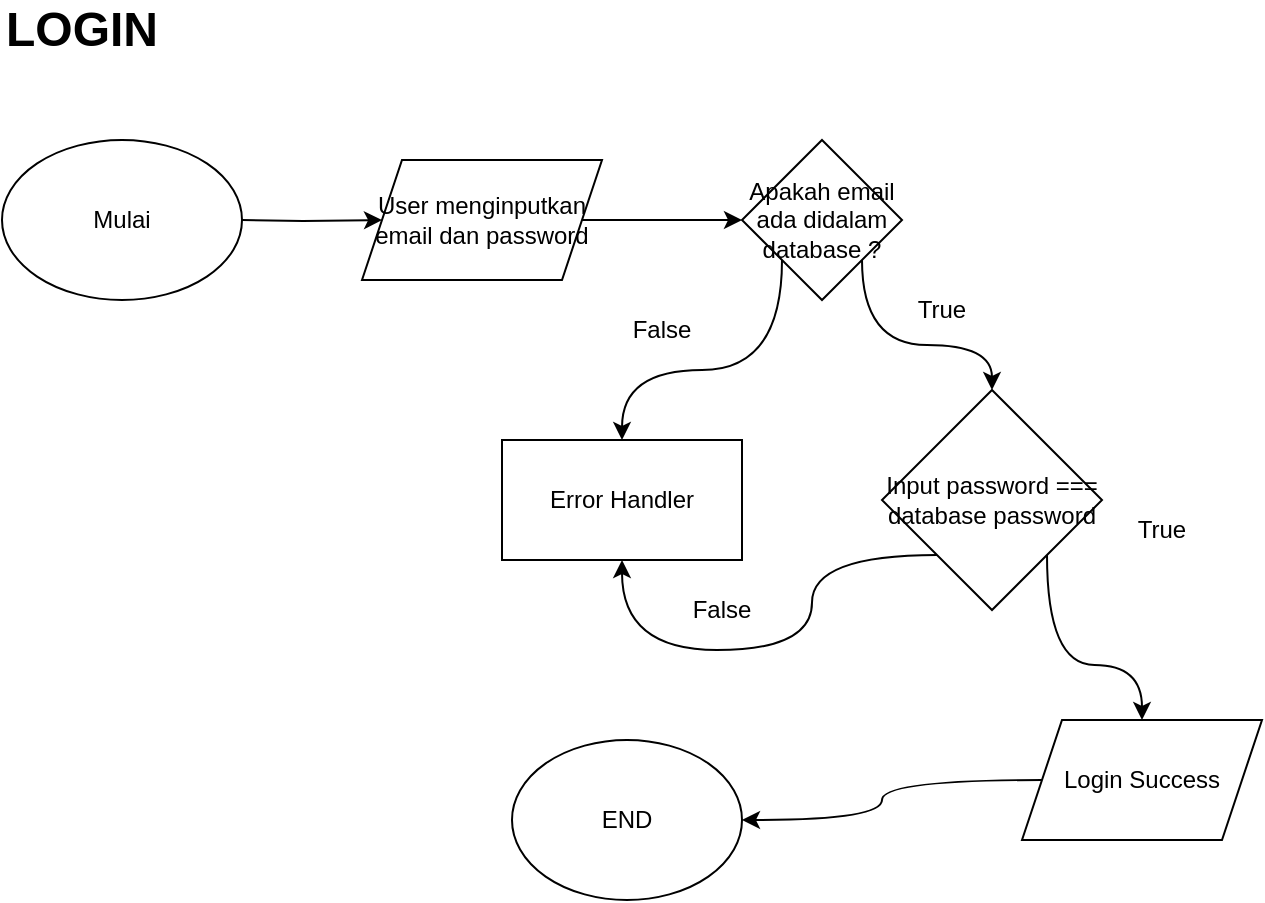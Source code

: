 <mxfile version="21.2.3" type="device" pages="2">
  <diagram name="LOGIN" id="iP0i_BZvKeixcQ88CIgJ">
    <mxGraphModel dx="1050" dy="541" grid="1" gridSize="10" guides="1" tooltips="1" connect="1" arrows="1" fold="1" page="1" pageScale="1" pageWidth="850" pageHeight="1100" math="0" shadow="0">
      <root>
        <mxCell id="0" />
        <mxCell id="1" parent="0" />
        <mxCell id="y9lc6isI2O-xnsn2nCow-3" style="edgeStyle=orthogonalEdgeStyle;rounded=0;orthogonalLoop=1;jettySize=auto;html=1;exitX=1;exitY=0.5;exitDx=0;exitDy=0;entryX=0;entryY=0.5;entryDx=0;entryDy=0;" edge="1" parent="1" target="y9lc6isI2O-xnsn2nCow-2">
          <mxGeometry relative="1" as="geometry">
            <mxPoint x="180" y="160" as="sourcePoint" />
          </mxGeometry>
        </mxCell>
        <mxCell id="y9lc6isI2O-xnsn2nCow-7" style="edgeStyle=orthogonalEdgeStyle;rounded=0;orthogonalLoop=1;jettySize=auto;html=1;exitX=1;exitY=0.5;exitDx=0;exitDy=0;entryX=0;entryY=0.5;entryDx=0;entryDy=0;" edge="1" parent="1" source="y9lc6isI2O-xnsn2nCow-2">
          <mxGeometry relative="1" as="geometry">
            <mxPoint x="430" y="160" as="targetPoint" />
          </mxGeometry>
        </mxCell>
        <mxCell id="y9lc6isI2O-xnsn2nCow-2" value="User menginputkan email dan password" style="shape=parallelogram;perimeter=parallelogramPerimeter;whiteSpace=wrap;html=1;fixedSize=1;" vertex="1" parent="1">
          <mxGeometry x="240" y="130" width="120" height="60" as="geometry" />
        </mxCell>
        <mxCell id="y9lc6isI2O-xnsn2nCow-4" value="Mulai" style="ellipse;whiteSpace=wrap;html=1;" vertex="1" parent="1">
          <mxGeometry x="60" y="120" width="120" height="80" as="geometry" />
        </mxCell>
        <mxCell id="y9lc6isI2O-xnsn2nCow-14" style="edgeStyle=orthogonalEdgeStyle;curved=1;rounded=0;orthogonalLoop=1;jettySize=auto;html=1;exitX=0;exitY=1;exitDx=0;exitDy=0;entryX=0.5;entryY=0;entryDx=0;entryDy=0;" edge="1" parent="1" source="y9lc6isI2O-xnsn2nCow-8" target="y9lc6isI2O-xnsn2nCow-9">
          <mxGeometry relative="1" as="geometry" />
        </mxCell>
        <mxCell id="y9lc6isI2O-xnsn2nCow-18" style="edgeStyle=orthogonalEdgeStyle;curved=1;rounded=0;orthogonalLoop=1;jettySize=auto;html=1;exitX=1;exitY=1;exitDx=0;exitDy=0;entryX=0.5;entryY=0;entryDx=0;entryDy=0;" edge="1" parent="1" source="y9lc6isI2O-xnsn2nCow-8" target="y9lc6isI2O-xnsn2nCow-17">
          <mxGeometry relative="1" as="geometry" />
        </mxCell>
        <mxCell id="y9lc6isI2O-xnsn2nCow-8" value="Apakah email ada didalam database ?" style="rhombus;whiteSpace=wrap;html=1;" vertex="1" parent="1">
          <mxGeometry x="430" y="120" width="80" height="80" as="geometry" />
        </mxCell>
        <mxCell id="y9lc6isI2O-xnsn2nCow-9" value="Error Handler" style="rounded=0;whiteSpace=wrap;html=1;" vertex="1" parent="1">
          <mxGeometry x="310" y="270" width="120" height="60" as="geometry" />
        </mxCell>
        <mxCell id="y9lc6isI2O-xnsn2nCow-19" style="edgeStyle=orthogonalEdgeStyle;curved=1;rounded=0;orthogonalLoop=1;jettySize=auto;html=1;exitX=0;exitY=1;exitDx=0;exitDy=0;entryX=0.5;entryY=1;entryDx=0;entryDy=0;" edge="1" parent="1" source="y9lc6isI2O-xnsn2nCow-17" target="y9lc6isI2O-xnsn2nCow-9">
          <mxGeometry relative="1" as="geometry" />
        </mxCell>
        <mxCell id="3c55GSA1aJmb3AAB481H-5" style="edgeStyle=orthogonalEdgeStyle;curved=1;rounded=0;orthogonalLoop=1;jettySize=auto;html=1;exitX=1;exitY=1;exitDx=0;exitDy=0;entryX=0.5;entryY=0;entryDx=0;entryDy=0;" edge="1" parent="1" source="y9lc6isI2O-xnsn2nCow-17" target="y9lc6isI2O-xnsn2nCow-20">
          <mxGeometry relative="1" as="geometry" />
        </mxCell>
        <mxCell id="y9lc6isI2O-xnsn2nCow-17" value="Input password === database password" style="rhombus;whiteSpace=wrap;html=1;" vertex="1" parent="1">
          <mxGeometry x="500" y="245" width="110" height="110" as="geometry" />
        </mxCell>
        <mxCell id="3c55GSA1aJmb3AAB481H-6" style="edgeStyle=orthogonalEdgeStyle;curved=1;rounded=0;orthogonalLoop=1;jettySize=auto;html=1;exitX=0;exitY=0.5;exitDx=0;exitDy=0;entryX=1;entryY=0.5;entryDx=0;entryDy=0;" edge="1" parent="1" source="y9lc6isI2O-xnsn2nCow-20" target="3c55GSA1aJmb3AAB481H-3">
          <mxGeometry relative="1" as="geometry" />
        </mxCell>
        <mxCell id="y9lc6isI2O-xnsn2nCow-20" value="Login Success" style="shape=parallelogram;perimeter=parallelogramPerimeter;whiteSpace=wrap;html=1;fixedSize=1;" vertex="1" parent="1">
          <mxGeometry x="570" y="410" width="120" height="60" as="geometry" />
        </mxCell>
        <mxCell id="y9lc6isI2O-xnsn2nCow-22" value="False" style="text;html=1;strokeColor=none;fillColor=none;align=center;verticalAlign=middle;whiteSpace=wrap;rounded=0;" vertex="1" parent="1">
          <mxGeometry x="390" y="340" width="60" height="30" as="geometry" />
        </mxCell>
        <mxCell id="y9lc6isI2O-xnsn2nCow-23" value="True" style="text;html=1;strokeColor=none;fillColor=none;align=center;verticalAlign=middle;whiteSpace=wrap;rounded=0;" vertex="1" parent="1">
          <mxGeometry x="500" y="190" width="60" height="30" as="geometry" />
        </mxCell>
        <mxCell id="y9lc6isI2O-xnsn2nCow-24" value="False" style="text;html=1;strokeColor=none;fillColor=none;align=center;verticalAlign=middle;whiteSpace=wrap;rounded=0;" vertex="1" parent="1">
          <mxGeometry x="360" y="200" width="60" height="30" as="geometry" />
        </mxCell>
        <mxCell id="y9lc6isI2O-xnsn2nCow-25" value="True" style="text;html=1;strokeColor=none;fillColor=none;align=center;verticalAlign=middle;whiteSpace=wrap;rounded=0;" vertex="1" parent="1">
          <mxGeometry x="610" y="300" width="60" height="30" as="geometry" />
        </mxCell>
        <mxCell id="y9lc6isI2O-xnsn2nCow-26" value="&lt;font style=&quot;font-size: 24px;&quot;&gt;&lt;b&gt;LOGIN&lt;/b&gt;&lt;/font&gt;" style="text;html=1;strokeColor=none;fillColor=none;align=center;verticalAlign=middle;whiteSpace=wrap;rounded=0;" vertex="1" parent="1">
          <mxGeometry x="70" y="50" width="60" height="30" as="geometry" />
        </mxCell>
        <mxCell id="3c55GSA1aJmb3AAB481H-3" value="END" style="ellipse;whiteSpace=wrap;html=1;" vertex="1" parent="1">
          <mxGeometry x="315" y="420" width="115" height="80" as="geometry" />
        </mxCell>
      </root>
    </mxGraphModel>
  </diagram>
  <diagram id="ALrmC7CvWXe1kfdEyK2u" name="REGISTER">
    <mxGraphModel dx="1050" dy="541" grid="1" gridSize="10" guides="1" tooltips="1" connect="1" arrows="1" fold="1" page="1" pageScale="1" pageWidth="850" pageHeight="1100" math="0" shadow="0">
      <root>
        <mxCell id="0" />
        <mxCell id="1" parent="0" />
        <mxCell id="QQAZs2RxVz6US607x1b8-3" style="edgeStyle=orthogonalEdgeStyle;curved=1;rounded=0;orthogonalLoop=1;jettySize=auto;html=1;exitX=1;exitY=0.5;exitDx=0;exitDy=0;entryX=0;entryY=0.5;entryDx=0;entryDy=0;" edge="1" parent="1" source="zG5GnE8sxm_xd77nCRcg-2" target="QQAZs2RxVz6US607x1b8-2">
          <mxGeometry relative="1" as="geometry" />
        </mxCell>
        <mxCell id="zG5GnE8sxm_xd77nCRcg-2" value="Mulai" style="ellipse;whiteSpace=wrap;html=1;" vertex="1" parent="1">
          <mxGeometry x="50" y="120" width="120" height="80" as="geometry" />
        </mxCell>
        <mxCell id="QQAZs2RxVz6US607x1b8-1" value="&lt;b&gt;&lt;font style=&quot;font-size: 24px;&quot;&gt;REGISTER&lt;/font&gt;&lt;/b&gt;" style="text;html=1;strokeColor=none;fillColor=none;align=center;verticalAlign=middle;whiteSpace=wrap;rounded=0;" vertex="1" parent="1">
          <mxGeometry x="80" y="50" width="60" height="30" as="geometry" />
        </mxCell>
        <mxCell id="QQAZs2RxVz6US607x1b8-5" style="edgeStyle=orthogonalEdgeStyle;curved=1;rounded=0;orthogonalLoop=1;jettySize=auto;html=1;exitX=1;exitY=0.5;exitDx=0;exitDy=0;entryX=0;entryY=0.5;entryDx=0;entryDy=0;" edge="1" parent="1" source="QQAZs2RxVz6US607x1b8-2" target="QQAZs2RxVz6US607x1b8-4">
          <mxGeometry relative="1" as="geometry" />
        </mxCell>
        <mxCell id="QQAZs2RxVz6US607x1b8-2" value="User menginputkan email dan password" style="shape=parallelogram;perimeter=parallelogramPerimeter;whiteSpace=wrap;html=1;fixedSize=1;" vertex="1" parent="1">
          <mxGeometry x="240" y="130" width="120" height="60" as="geometry" />
        </mxCell>
        <mxCell id="QQAZs2RxVz6US607x1b8-7" style="edgeStyle=orthogonalEdgeStyle;curved=1;rounded=0;orthogonalLoop=1;jettySize=auto;html=1;exitX=0.5;exitY=1;exitDx=0;exitDy=0;entryX=0.5;entryY=0;entryDx=0;entryDy=0;" edge="1" parent="1" source="QQAZs2RxVz6US607x1b8-4" target="QQAZs2RxVz6US607x1b8-6">
          <mxGeometry relative="1" as="geometry" />
        </mxCell>
        <mxCell id="QQAZs2RxVz6US607x1b8-4" value="Password dihash menggunakan algoritma enkripsi" style="rounded=0;whiteSpace=wrap;html=1;" vertex="1" parent="1">
          <mxGeometry x="425" y="130" width="120" height="60" as="geometry" />
        </mxCell>
        <mxCell id="QQAZs2RxVz6US607x1b8-9" style="edgeStyle=orthogonalEdgeStyle;curved=1;rounded=0;orthogonalLoop=1;jettySize=auto;html=1;exitX=0.5;exitY=1;exitDx=0;exitDy=0;entryX=0.5;entryY=0;entryDx=0;entryDy=0;" edge="1" parent="1" source="QQAZs2RxVz6US607x1b8-6" target="QQAZs2RxVz6US607x1b8-8">
          <mxGeometry relative="1" as="geometry" />
        </mxCell>
        <mxCell id="QQAZs2RxVz6US607x1b8-6" value="Insert data kedalam database" style="rounded=0;whiteSpace=wrap;html=1;" vertex="1" parent="1">
          <mxGeometry x="425" y="260" width="120" height="60" as="geometry" />
        </mxCell>
        <mxCell id="ASF50GOG3nhW-mzmDdSm-2" style="edgeStyle=orthogonalEdgeStyle;curved=1;rounded=0;orthogonalLoop=1;jettySize=auto;html=1;exitX=0;exitY=0.5;exitDx=0;exitDy=0;" edge="1" parent="1" source="QQAZs2RxVz6US607x1b8-8" target="ASF50GOG3nhW-mzmDdSm-1">
          <mxGeometry relative="1" as="geometry" />
        </mxCell>
        <mxCell id="QQAZs2RxVz6US607x1b8-8" value="Register success" style="shape=parallelogram;perimeter=parallelogramPerimeter;whiteSpace=wrap;html=1;fixedSize=1;" vertex="1" parent="1">
          <mxGeometry x="425" y="380" width="120" height="60" as="geometry" />
        </mxCell>
        <mxCell id="ASF50GOG3nhW-mzmDdSm-1" value="End" style="ellipse;whiteSpace=wrap;html=1;" vertex="1" parent="1">
          <mxGeometry x="230" y="370" width="120" height="80" as="geometry" />
        </mxCell>
      </root>
    </mxGraphModel>
  </diagram>
</mxfile>
